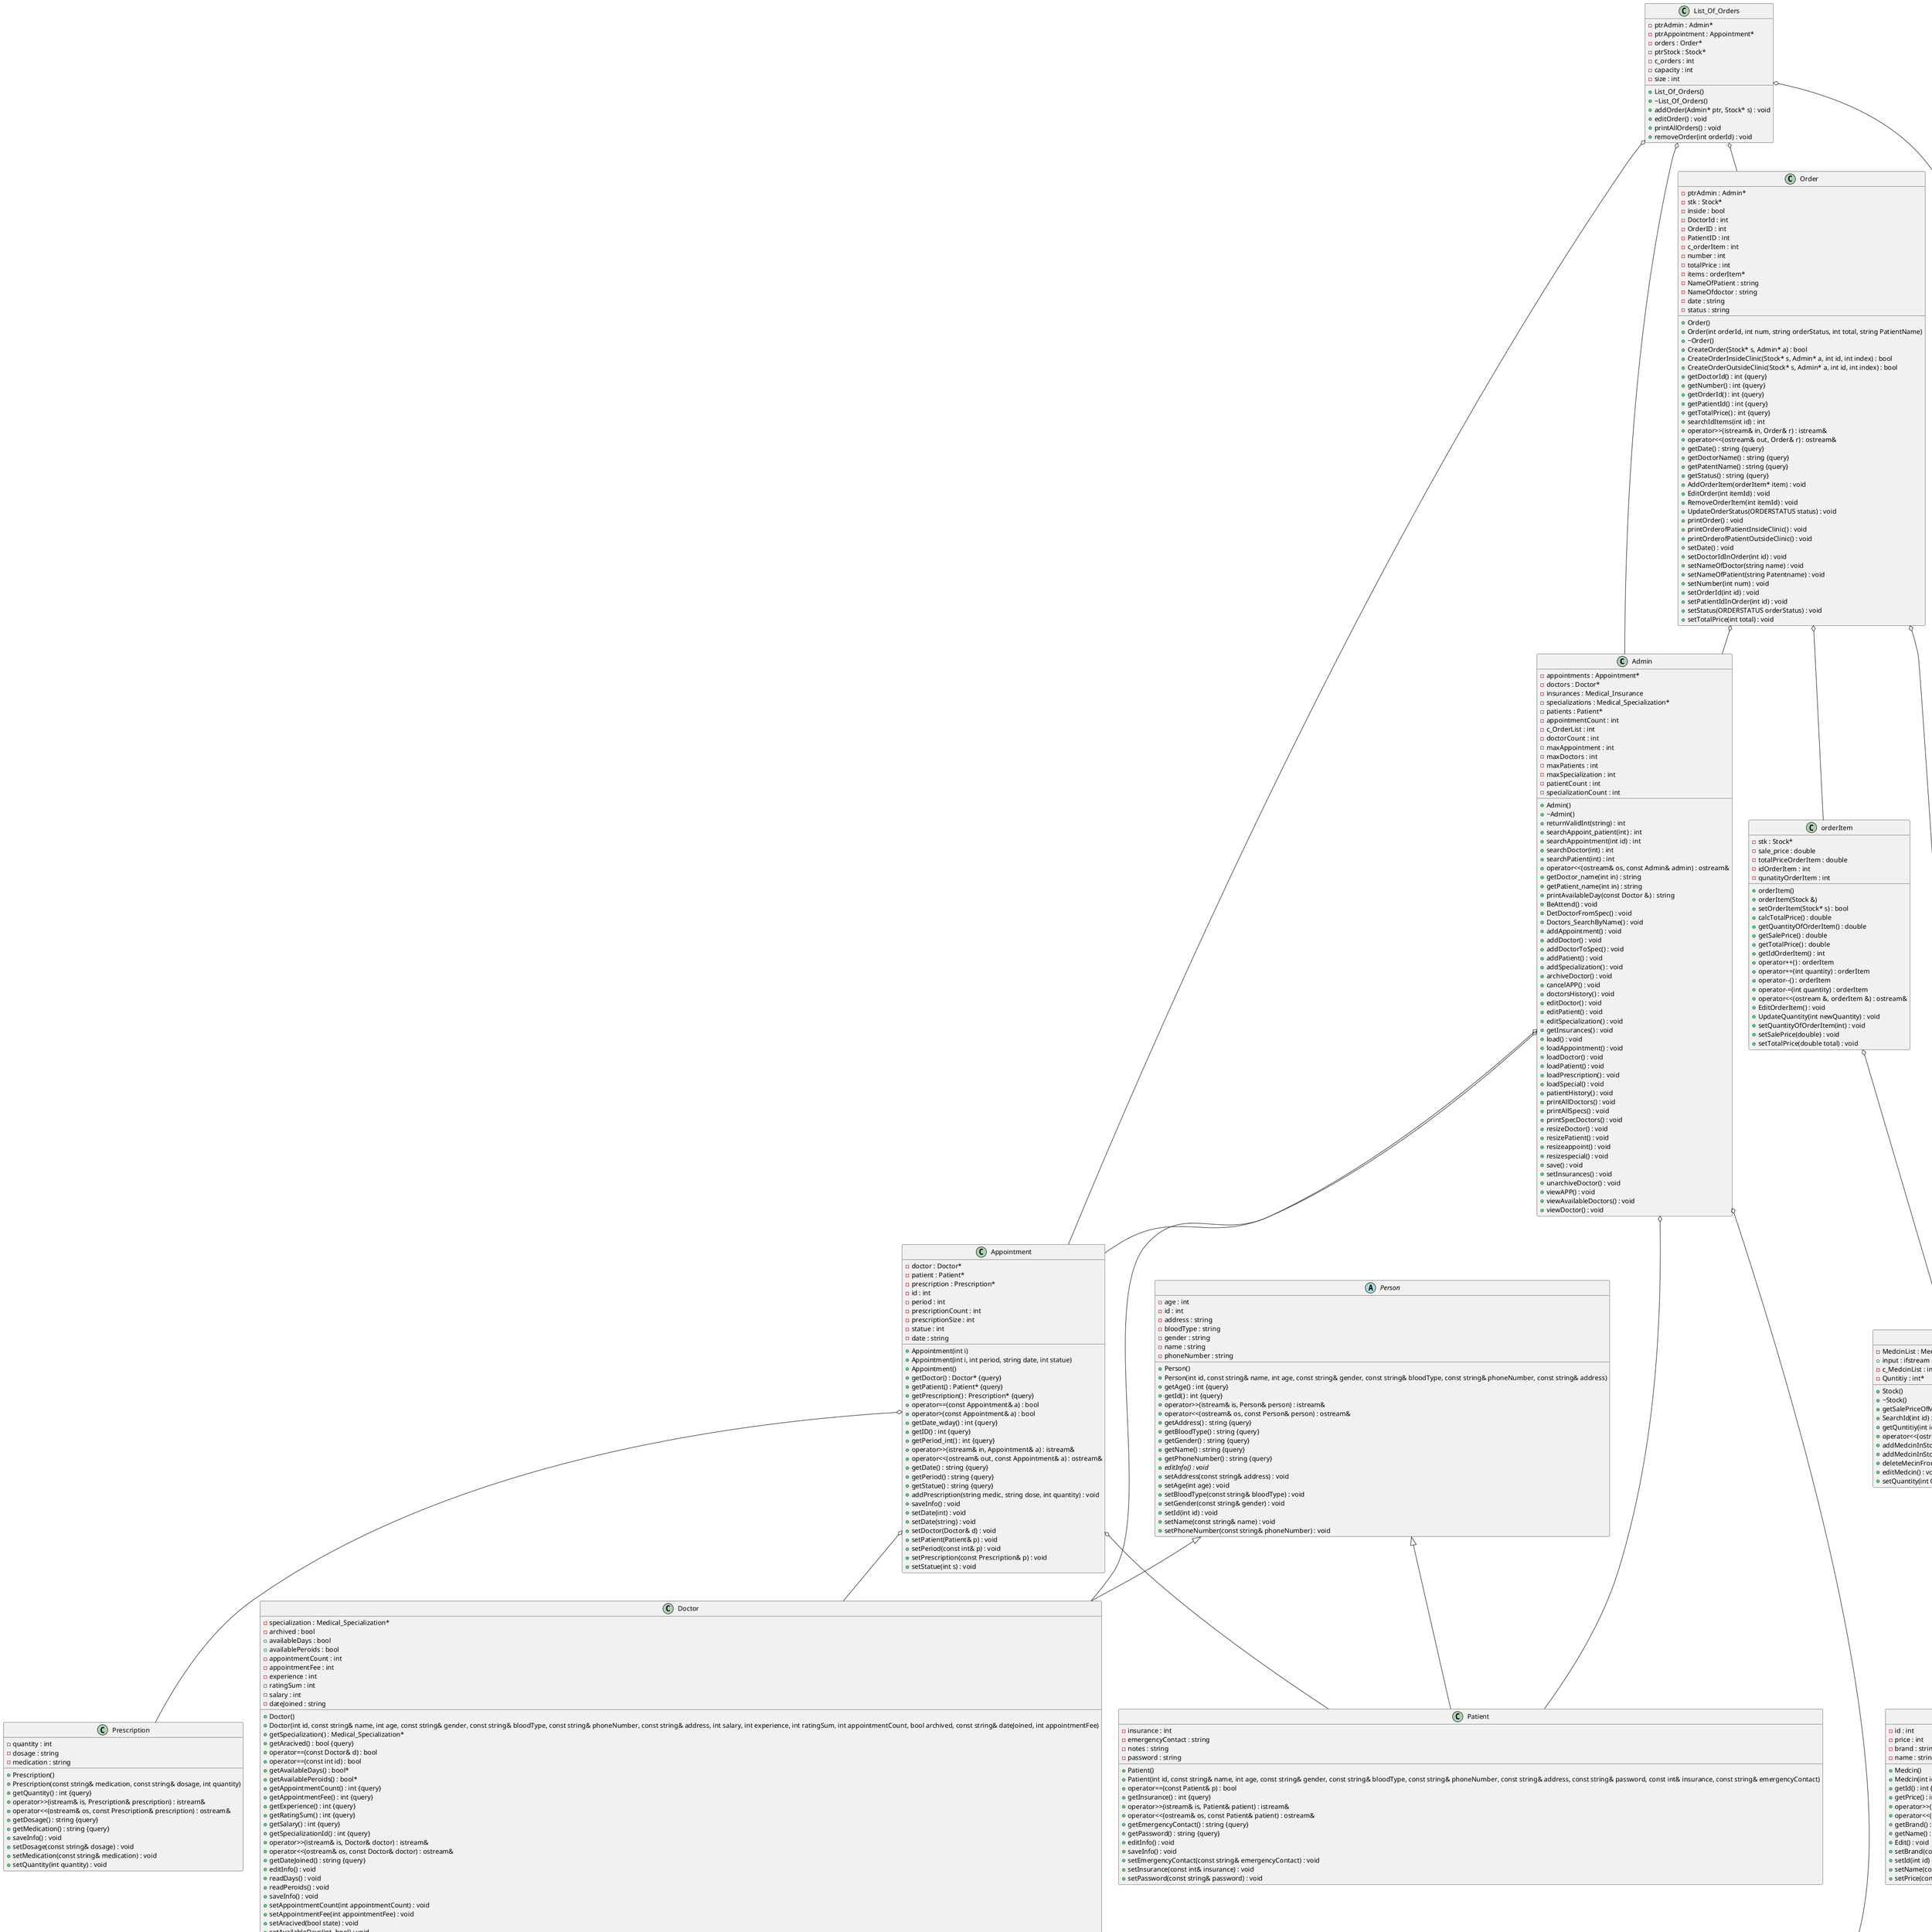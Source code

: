 @startuml





/' Objects '/

class Admin {
	+Admin()
	+~Admin()
	-appointments : Appointment*
	-doctors : Doctor*
	-insurances : Medical_Insurance
	-specializations : Medical_Specialization*
	-patients : Patient*
	-appointmentCount : int
	-c_OrderList : int
	-doctorCount : int
	-maxAppointment : int
	-maxDoctors : int
	-maxPatients : int
	-maxSpecialization : int
	-patientCount : int
	+returnValidInt(string) : int
	+searchAppoint_patient(int) : int
	+searchAppointment(int id) : int
	+searchDoctor(int) : int
	+searchPatient(int) : int
	-specializationCount : int
	+operator<<(ostream& os, const Admin& admin) : ostream&
	+getDoctor_name(int in) : string
	+getPatient_name(int in) : string
	+printAvailableDay(const Doctor &) : string
	+BeAttend() : void
	+DetDoctorFromSpec() : void
	+Doctors_SearchByName() : void
	+addAppointment() : void
	+addDoctor() : void
	+addDoctorToSpec() : void
	+addPatient() : void
	+addSpecialization() : void
	+archiveDoctor() : void
	+cancelAPP() : void
	+doctorsHistory() : void
	+editDoctor() : void
	+editPatient() : void
	+editSpecialization() : void
	+getInsurances() : void
	+load() : void
	+loadAppointment() : void
	+loadDoctor() : void
	+loadPatient() : void
	+loadPrescription() : void
	+loadSpecial() : void
	+patientHistory() : void
	+printAllDoctors() : void
	+printAllSpecs() : void
	+printSpecDoctors() : void
	+resizeDoctor() : void
	+resizePatient() : void
	+resizeappoint() : void
	+resizespecial() : void
	+save() : void
	+setInsurances() : void
	+unarchiveDoctor() : void
	+viewAPP() : void
	+viewAvailableDoctors() : void
	+viewDoctor() : void
}


class Appointment {
	+Appointment(int i)
	+Appointment(int i, int period, string date, int statue)
	+Appointment()
	-doctor : Doctor*
	+getDoctor() : Doctor* {query}
	+getPatient() : Patient* {query}
	-patient : Patient*
	+getPrescription() : Prescription* {query}
	-prescription : Prescription*
	+operator==(const Appointment& a) : bool
	+operator>(const Appointment& a) : bool
	+getDate_wday() : int {query}
	+getID() : int {query}
	+getPeriod_int() : int {query}
	-id : int
	-period : int
	-prescriptionCount : int
	-prescriptionSize : int
	-statue : int
	+operator>>(istream& in, Appointment& a) : istream&
	+operator<<(ostream& out, const Appointment& a) : ostream&
	-date : string
	+getDate() : string {query}
	+getPeriod() : string {query}
	+getStatue() : string {query}
	+addPrescription(string medic, string dose, int quantity) : void
	+saveInfo() : void
	+setDate(int) : void
	+setDate(string) : void
	+setDoctor(Doctor& d) : void
	+setPatient(Patient& p) : void
	+setPeriod(const int& p) : void
	+setPrescription(const Prescription& p) : void
	+setStatue(int s) : void
}


class Cash {
	+Cash()
	+Cash(double)
	+~Cash()
	+Get_Cash() : Cash&
	-CashValue : double
	+operator>>(istream &, Cash &) : istream&
	+Pay() : void
	+Set_Cash(double) : void
	+Update() : void
}


class Check {
	+Check()
	+Check(const char*, const char*)
	+~Check()
	+get_BankIdForCheck() : Check&
	+get_NameCheck() : Check&
	+operator>>(istream &, Check &) : istream&
	-BankId : string
	-nameCheck : string
	+Pay() : void
	+Update() : void
	+set_BankIdForCheck(const char*) : void
	+set_NameCheck(const char*) : void
}


class Doctor {
	+Doctor()
	+Doctor(int id, const string& name, int age, const string& gender, const string& bloodType, const string& phoneNumber, const string& address, int salary, int experience, int ratingSum, int appointmentCount, bool archived, const string& dateJoined, int appointmentFee)
	+getSpecialization() : Medical_Specialization*
	-specialization : Medical_Specialization*
	-archived : bool
	+availableDays : bool
	+availablePeroids : bool
	+getAracived() : bool {query}
	+operator==(const Doctor& d) : bool
	+operator==(const int id) : bool
	+getAvailableDays() : bool*
	+getAvailablePeroids() : bool*
	-appointmentCount : int
	-appointmentFee : int
	-experience : int
	+getAppointmentCount() : int {query}
	+getAppointmentFee() : int {query}
	+getExperience() : int {query}
	+getRatingSum() : int {query}
	+getSalary() : int {query}
	+getSpecializationId() : int {query}
	-ratingSum : int
	-salary : int
	+operator>>(istream& is, Doctor& doctor) : istream&
	+operator<<(ostream& os, const Doctor& doctor) : ostream&
	-dateJoined : string
	+getDateJoined() : string {query}
	+editInfo() : void
	+readDays() : void
	+readPeroids() : void
	+saveInfo() : void
	+setAppointmentCount(int appointmentCount) : void
	+setAppointmentFee(int appointmentFee) : void
	+setAracived(bool state) : void
	+setAvailableDays(int, bool) : void
	+setAvailablePeroids(int, bool) : void
	+setDateJoined(const string& dateJoined) : void
	+setExperience(int experience) : void
	+setRatingSum(int rating) : void
	+setSalary(int salary) : void
	+setSpecialization(Medical_Specialization& specialization) : void
}


class List_Of_Orders {
	+List_Of_Orders()
	+~List_Of_Orders()
	-ptrAdmin : Admin*
	-ptrAppointment : Appointment*
	-orders : Order*
	-ptrStock : Stock*
	-c_orders : int
	-capacity : int
	-size : int
	+addOrder(Admin* ptr, Stock* s) : void
	+editOrder() : void
	+printAllOrders() : void
	+removeOrder(int orderId) : void
}


class Medcin {
	+Medcin()
	+Medcin(int id, string name, string brand, int price)
	+getId() : int {query}
	+getPrice() : int {query}
	-id : int
	-price : int
	+operator>>(istream &, Medcin& m) : istream&
	+operator<<(ostream &, Medcin& m) : ostream&
	-brand : string
	+getBrand() : string {query}
	+getName() : string {query}
	-name : string
	+Edit() : void
	+setBrand(const string& brand) : void
	+setId(int id) : void
	+setName(const string& name) : void
	+setPrice(const int& price) : void
}


class Medical_Specialization {
	+Medical_Specialization()
	+Medical_Specialization(int _id, string _name)
	+operator++() : Medical_Specialization&
	+operator==(const Medical_Specialization& other) : bool
	+getId() : int {query}
	+getQuantity() : int {query}
	-id : int
	-quantity : int
	+operator>>(istream& in, Medical_Specialization& specialization) : istream&
	+operator<<(ostream& out, const Medical_Specialization& specialization) : ostream&
	+getName() : string {query}
	-name : string
	+editInfo() : void
	+saveInfo() : void
	+setId(int _id) : void
	+setName(string _name) : void
	+setQuantity(int _quantity) : void
}


class Order {
	+Order()
	+Order(int orderId, int num, string orderStatus, int total, string PatientName)
	+~Order()
	-ptrAdmin : Admin*
	-stk : Stock*
	+CreateOrder(Stock* s, Admin* a) : bool
	+CreateOrderInsideClinic(Stock* s, Admin* a, int id, int index) : bool
	+CreateOrderOutsideClinic(Stock* s, Admin* a, int id, int index) : bool
	-inside : bool
	-DoctorId : int
	-OrderID : int
	-PatientID : int
	-c_orderItem : int
	+getDoctorId() : int {query}
	+getNumber() : int {query}
	+getOrderId() : int {query}
	+getPatientId() : int {query}
	+getTotalPrice() : int {query}
	-number : int
	+searchIdItems(int id) : int
	-totalPrice : int
	+operator>>(istream& in, Order& r) : istream&
	-items : orderItem*
	+operator<<(ostream& out, Order& r) : ostream&
	-NameOfPatient : string
	-NameOfdoctor : string
	-date : string
	+getDate() : string {query}
	+getDoctorName() : string {query}
	+getPatentName() : string {query}
	+getStatus() : string {query}
	-status : string
	+AddOrderItem(orderItem* item) : void
	+EditOrder(int itemId) : void
	+RemoveOrderItem(int itemId) : void
	+UpdateOrderStatus(ORDERSTATUS status) : void
	+printOrder() : void
	+printOrderofPatientInsideClinic() : void
	+printOrderofPatientOutsideClinic() : void
	+setDate() : void
	+setDoctorIdInOrder(int id) : void
	+setNameOfDoctor(string name) : void
	+setNameOfPatient(string Patentname) : void
	+setNumber(int num) : void
	+setOrderId(int id) : void
	+setPatientIdInOrder(int id) : void
	+setStatus(ORDERSTATUS orderStatus) : void
	+setTotalPrice(int total) : void
}


class Patient {
	+Patient()
	+Patient(int id, const string& name, int age, const string& gender, const string& bloodType, const string& phoneNumber, const string& address, const string& password, const int& insurance, const string& emergencyContact)
	+operator==(const Patient& p) : bool
	+getInsurance() : int {query}
	-insurance : int
	+operator>>(istream& is, Patient& patient) : istream&
	+operator<<(ostream& os, const Patient& patient) : ostream&
	-emergencyContact : string
	+getEmergencyContact() : string {query}
	+getPassword() : string {query}
	-notes : string
	-password : string
	+editInfo() : void
	+saveInfo() : void
	+setEmergencyContact(const string& emergencyContact) : void
	+setInsurance(const int& insurance) : void
	+setPassword(const string& password) : void
}


class Payment {
	+Payment()
	+~Payment()
	#date : Date
	#amount : double
	+operator>>(istream &, Payment &) : istream&
	+Pay() : void
	+Update() : void
}


abstract class Person {
	+Person()
	+Person(int id, const string& name, int age, const string& gender, const string& bloodType, const string& phoneNumber, const string& address)
	-age : int
	+getAge() : int {query}
	+getId() : int {query}
	-id : int
	+operator>>(istream& is, Person& person) : istream&
	+operator<<(ostream& os, const Person& person) : ostream&
	-address : string
	-bloodType : string
	-gender : string
	+getAddress() : string {query}
	+getBloodType() : string {query}
	+getGender() : string {query}
	+getName() : string {query}
	+getPhoneNumber() : string {query}
	-name : string
	-phoneNumber : string
	+{abstract} editInfo() : void
	+setAddress(const string& address) : void
	+setAge(int age) : void
	+setBloodType(const string& bloodType) : void
	+setGender(const string& gender) : void
	+setId(int id) : void
	+setName(const string& name) : void
	+setPhoneNumber(const string& phoneNumber) : void
}


class Prescription {
	+Prescription()
	+Prescription(const string& medication, const string& dosage, int quantity)
	+getQuantity() : int {query}
	-quantity : int
	+operator>>(istream& is, Prescription& prescription) : istream&
	+operator<<(ostream& os, const Prescription& prescription) : ostream&
	-dosage : string
	+getDosage() : string {query}
	+getMedication() : string {query}
	-medication : string
	+saveInfo() : void
	+setDosage(const string& dosage) : void
	+setMedication(const string& medication) : void
	+setQuantity(int quantity) : void
}


class Stock {
	+Stock()
	+~Stock()
	-MedcinList : Medcin*
	+getSalePriceOfMedcin(int index) : double
	+input : ifstream
	+SearchId(int id) : int
	-c_MedcinList : int
	+getQuntitiy(int id) : int
	-Quntitiy : int*
	+operator<<(ostream& out, const Stock& stock) : ostream&
	+addMedcinInStock() : void
	+addMedcinInStockByFiles() : void
	+deleteMecinFromStock() : void
	+editMedcin() : void
	+setQuantity(int Quntitiy, int index) : void
}


class Transaction {
	+Transaction()
	+~Transaction()
	-p : Payment**
	-counter : int
	+Handle_Pyment() : void
	+Set_Payment() : void
}


class orderItem {
	+orderItem()
	+orderItem(Stock &)
	-stk : Stock*
	+setOrderItem(Stock* s) : bool
	+calcTotalPrice() : double
	+getQuantityOfOrderItem() : double
	+getSalePrice() : double
	+getTotalPrice() : double
	-sale_price : double
	-totalPriceOrderItem : double
	+getIdOrderItem() : int
	-idOrderItem : int
	-qunatityOrderItem : int
	+operator++() : orderItem
	+operator+=(int quantity) : orderItem
	+operator--() : orderItem
	+operator-=(int quantity) : orderItem
	+operator<<(ostream &, orderItem &) : ostream&
	+EditOrderItem() : void
	+UpdateQuantity(int newQuantity) : void
	+setQuantityOfOrderItem(int) : void
	+setSalePrice(double) : void
	+setTotalPrice(double total) : void
}


enum ORDERSTATUS {
	CANCELED
	COMPLETED
	PAID
	PENDING
}


class Date {
	+day : int
	+month : int
	+year : int
}





/' Inheritance relationships '/

.Payment <|-- .Cash


.Payment <|-- .Check


.Person <|-- .Doctor


.Person <|-- .Patient





/' Aggregation relationships '/

.Admin o-- .Appointment


.Admin o-- .Doctor


.Admin o-- .Medical_Specialization


.Admin o-- .Patient


.Appointment o-- .Doctor


.Appointment o-- .Patient


.Appointment o-- .Prescription


.Doctor o-- .Medical_Specialization


.List_Of_Orders o-- .Admin


.List_Of_Orders o-- .Appointment


.List_Of_Orders o-- .Order


.List_Of_Orders o-- .Stock


.Order o-- .Admin


.Order o-- .Stock


.Order o-- .orderItem


.Payment *-- .Date


.Stock o-- .Medcin


.Transaction o-- .Payment


.orderItem o-- .Stock






/' Nested objects '/



@enduml
